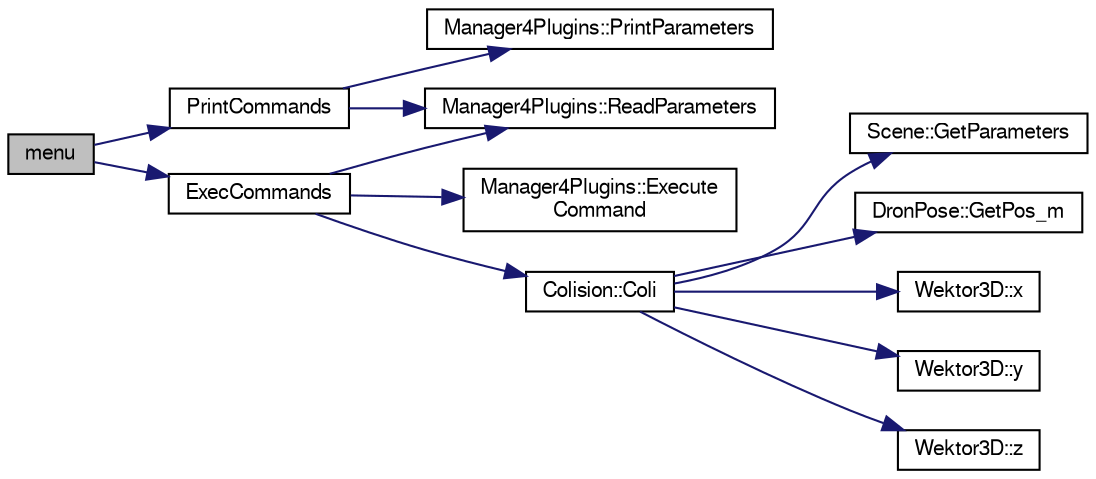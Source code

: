 digraph "menu"
{
  edge [fontname="FreeSans",fontsize="10",labelfontname="FreeSans",labelfontsize="10"];
  node [fontname="FreeSans",fontsize="10",shape=record];
  rankdir="LR";
  Node1 [label="menu",height=0.2,width=0.4,color="black", fillcolor="grey75", style="filled", fontcolor="black"];
  Node1 -> Node2 [color="midnightblue",fontsize="10",style="solid",fontname="FreeSans"];
  Node2 [label="PrintCommands",height=0.2,width=0.4,color="black", fillcolor="white", style="filled",URL="$main_8cpp.html#aa919123716c32b531ded5d6baf1a1231"];
  Node2 -> Node3 [color="midnightblue",fontsize="10",style="solid",fontname="FreeSans"];
  Node3 [label="Manager4Plugins::ReadParameters",height=0.2,width=0.4,color="black", fillcolor="white", style="filled",URL="$class_manager4_plugins.html#a836e7ab4c52a56d35cf3eb98cdee5917",tooltip="Zapisuje wczytane parametry z bufora wejściowego do odpowiedniej wtyczki. "];
  Node2 -> Node4 [color="midnightblue",fontsize="10",style="solid",fontname="FreeSans"];
  Node4 [label="Manager4Plugins::PrintParameters",height=0.2,width=0.4,color="black", fillcolor="white", style="filled",URL="$class_manager4_plugins.html#a95156592484cf7c59198610aab9660e4",tooltip="Wyświetla wczytane parametry z bufora wejściowego . "];
  Node1 -> Node5 [color="midnightblue",fontsize="10",style="solid",fontname="FreeSans"];
  Node5 [label="ExecCommands",height=0.2,width=0.4,color="black", fillcolor="white", style="filled",URL="$main_8cpp.html#a4043c077a1c7ff0754ed53b3e2945bb5"];
  Node5 -> Node3 [color="midnightblue",fontsize="10",style="solid",fontname="FreeSans"];
  Node5 -> Node6 [color="midnightblue",fontsize="10",style="solid",fontname="FreeSans"];
  Node6 [label="Manager4Plugins::Execute\lCommand",height=0.2,width=0.4,color="black", fillcolor="white", style="filled",URL="$class_manager4_plugins.html#a3ea6748b725a5b6a2af5efb4d744c814",tooltip="Wykonuje zadanie dla danej wtyczki i wyświetla pozycję drona. "];
  Node5 -> Node7 [color="midnightblue",fontsize="10",style="solid",fontname="FreeSans"];
  Node7 [label="Colision::Coli",height=0.2,width=0.4,color="black", fillcolor="white", style="filled",URL="$class_colision.html#afb5c4c9d16a62767861eac6b11614126",tooltip="Sprawdza czy nastąpiła kolizja. "];
  Node7 -> Node8 [color="midnightblue",fontsize="10",style="solid",fontname="FreeSans"];
  Node8 [label="Scene::GetParameters",height=0.2,width=0.4,color="black", fillcolor="white", style="filled",URL="$class_scene.html#ad9703385ed55478f73ab5648aea5b0a2",tooltip="Zapisuje do argumentów parametry przeszkody. "];
  Node7 -> Node9 [color="midnightblue",fontsize="10",style="solid",fontname="FreeSans"];
  Node9 [label="DronPose::GetPos_m",height=0.2,width=0.4,color="black", fillcolor="white", style="filled",URL="$class_dron_pose.html#a28a67bce394f521e1dad82e1e732d2b4",tooltip="Udostępnia wartości współrzędnych pozy robota. "];
  Node7 -> Node10 [color="midnightblue",fontsize="10",style="solid",fontname="FreeSans"];
  Node10 [label="Wektor3D::x",height=0.2,width=0.4,color="black", fillcolor="white", style="filled",URL="$class_wektor3_d.html#ad0c31a932da0869dd3ef99ed6e8025c1",tooltip="Udostępia do odczytu współrzędną x-ową. "];
  Node7 -> Node11 [color="midnightblue",fontsize="10",style="solid",fontname="FreeSans"];
  Node11 [label="Wektor3D::y",height=0.2,width=0.4,color="black", fillcolor="white", style="filled",URL="$class_wektor3_d.html#a470e6aadf3fca3101398c9326f20bfa6",tooltip="Udostępia do odczytu współrzędną y-ową. "];
  Node7 -> Node12 [color="midnightblue",fontsize="10",style="solid",fontname="FreeSans"];
  Node12 [label="Wektor3D::z",height=0.2,width=0.4,color="black", fillcolor="white", style="filled",URL="$class_wektor3_d.html#a79389ab1455820e0ad030350668d91d7",tooltip="Udostępia do odczytu współrzędną z-ową. "];
}
